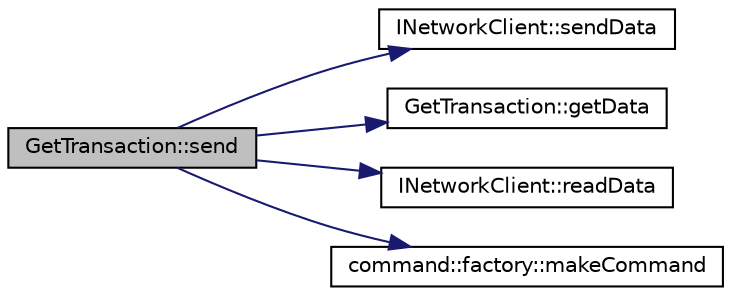 digraph "GetTransaction::send"
{
  edge [fontname="Helvetica",fontsize="10",labelfontname="Helvetica",labelfontsize="10"];
  node [fontname="Helvetica",fontsize="10",shape=record];
  rankdir="LR";
  Node5 [label="GetTransaction::send",height=0.2,width=0.4,color="black", fillcolor="grey75", style="filled", fontcolor="black"];
  Node5 -> Node6 [color="midnightblue",fontsize="10",style="solid",fontname="Helvetica"];
  Node6 [label="INetworkClient::sendData",height=0.2,width=0.4,color="black", fillcolor="white", style="filled",URL="$class_i_network_client.html#abdbaff32040dbcf6deee5de06cf484f3",tooltip="Send data using pointer to bufor and size. "];
  Node5 -> Node7 [color="midnightblue",fontsize="10",style="solid",fontname="Helvetica"];
  Node7 [label="GetTransaction::getData",height=0.2,width=0.4,color="black", fillcolor="white", style="filled",URL="$class_get_transaction.html#af0fefc7ec1b0ed4f757d373cff791bf5",tooltip="Get pointer to command data structure. "];
  Node5 -> Node8 [color="midnightblue",fontsize="10",style="solid",fontname="Helvetica"];
  Node8 [label="INetworkClient::readData",height=0.2,width=0.4,color="black", fillcolor="white", style="filled",URL="$class_i_network_client.html#af80ef17edd0a926d2f3c8f0ec32ef78c",tooltip="Read data to buffor. "];
  Node5 -> Node9 [color="midnightblue",fontsize="10",style="solid",fontname="Helvetica"];
  Node9 [label="command::factory::makeCommand",height=0.2,width=0.4,color="black", fillcolor="white", style="filled",URL="$classcommand_1_1factory.html#afed46d44bee54e75b19d762b1ecdeeae",tooltip="Make command function. "];
}

